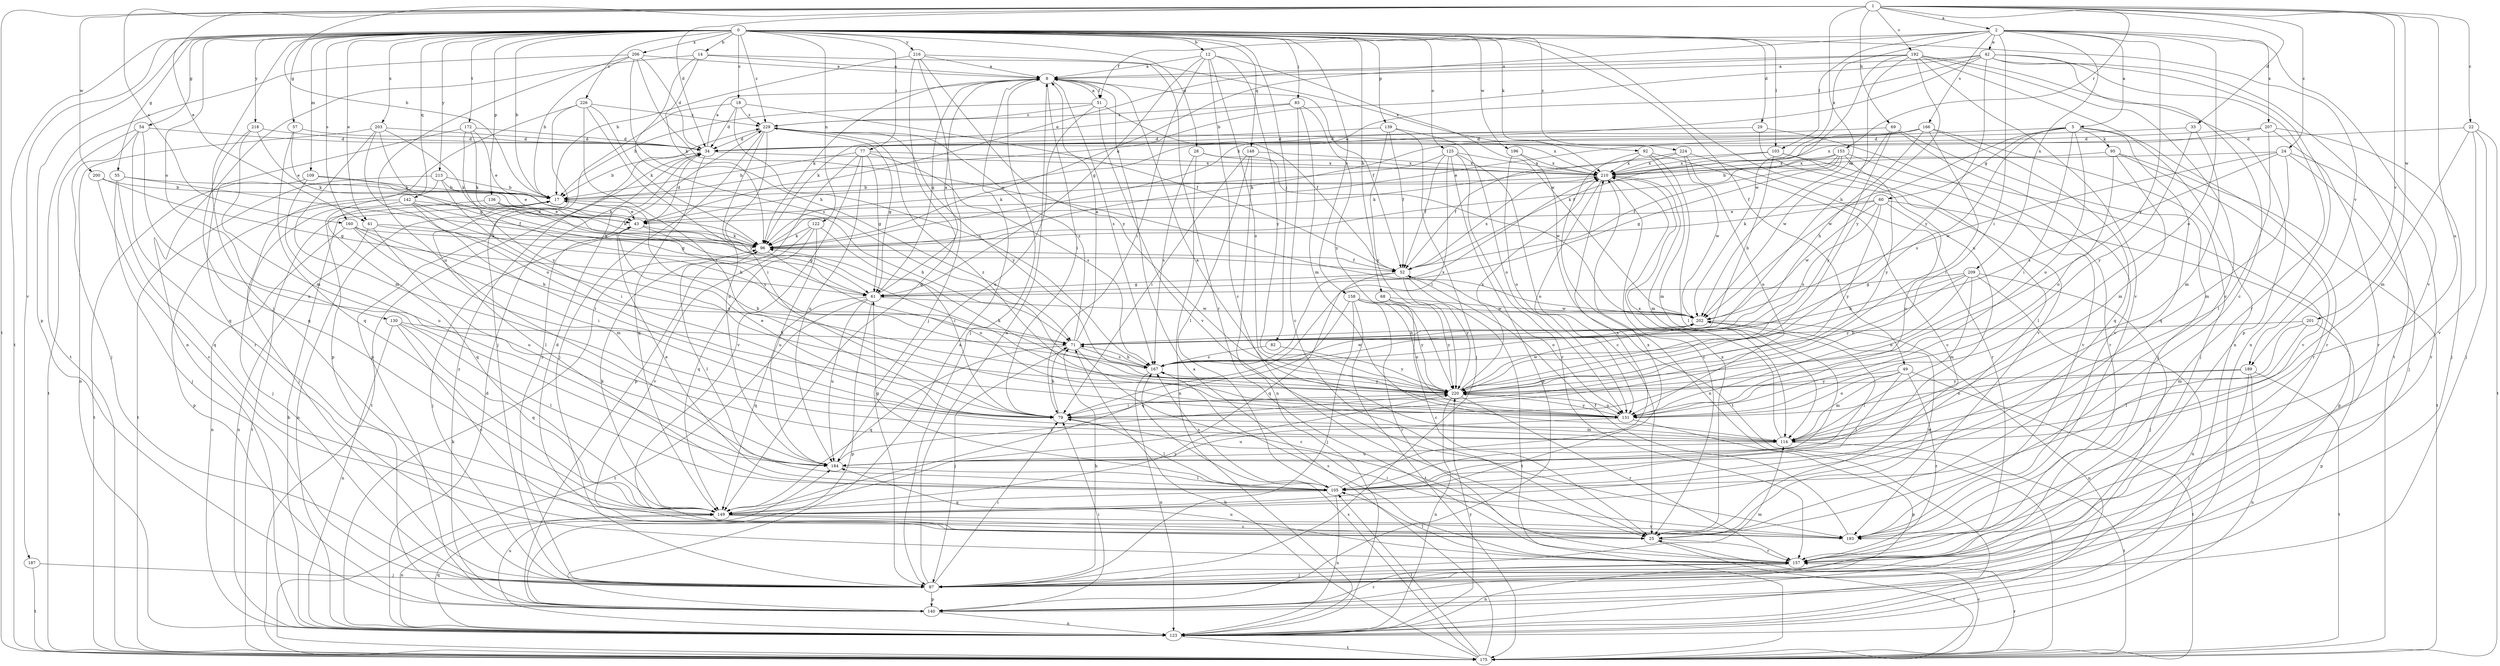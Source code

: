 strict digraph  {
0;
1;
2;
5;
8;
12;
14;
17;
18;
22;
24;
25;
28;
29;
33;
34;
41;
42;
43;
49;
51;
52;
54;
55;
57;
60;
61;
68;
69;
71;
77;
79;
82;
83;
87;
92;
95;
96;
103;
105;
109;
114;
122;
123;
125;
130;
131;
136;
139;
140;
142;
148;
149;
153;
157;
158;
160;
166;
167;
172;
175;
184;
187;
189;
192;
193;
196;
200;
201;
202;
203;
206;
207;
209;
210;
213;
216;
218;
220;
224;
226;
229;
0 -> 12  [label=b];
0 -> 14  [label=b];
0 -> 17  [label=b];
0 -> 18  [label=c];
0 -> 28  [label=d];
0 -> 29  [label=d];
0 -> 41  [label=e];
0 -> 49  [label=f];
0 -> 54  [label=g];
0 -> 55  [label=g];
0 -> 57  [label=g];
0 -> 68  [label=h];
0 -> 77  [label=i];
0 -> 82  [label=j];
0 -> 83  [label=j];
0 -> 87  [label=j];
0 -> 92  [label=k];
0 -> 103  [label=l];
0 -> 109  [label=m];
0 -> 122  [label=n];
0 -> 125  [label=o];
0 -> 130  [label=o];
0 -> 136  [label=p];
0 -> 139  [label=p];
0 -> 140  [label=p];
0 -> 142  [label=q];
0 -> 148  [label=q];
0 -> 158  [label=s];
0 -> 160  [label=s];
0 -> 172  [label=t];
0 -> 175  [label=t];
0 -> 184  [label=u];
0 -> 187  [label=v];
0 -> 189  [label=v];
0 -> 196  [label=w];
0 -> 203  [label=x];
0 -> 206  [label=x];
0 -> 213  [label=y];
0 -> 216  [label=y];
0 -> 218  [label=y];
0 -> 224  [label=z];
0 -> 226  [label=z];
0 -> 229  [label=z];
1 -> 2  [label=a];
1 -> 17  [label=b];
1 -> 22  [label=c];
1 -> 24  [label=c];
1 -> 33  [label=d];
1 -> 34  [label=d];
1 -> 41  [label=e];
1 -> 69  [label=h];
1 -> 153  [label=r];
1 -> 160  [label=s];
1 -> 175  [label=t];
1 -> 184  [label=u];
1 -> 189  [label=v];
1 -> 192  [label=v];
1 -> 200  [label=w];
1 -> 201  [label=w];
1 -> 202  [label=w];
2 -> 5  [label=a];
2 -> 42  [label=e];
2 -> 43  [label=e];
2 -> 51  [label=f];
2 -> 79  [label=i];
2 -> 103  [label=l];
2 -> 131  [label=o];
2 -> 166  [label=s];
2 -> 193  [label=v];
2 -> 207  [label=x];
2 -> 209  [label=x];
2 -> 210  [label=x];
2 -> 220  [label=y];
5 -> 43  [label=e];
5 -> 60  [label=g];
5 -> 79  [label=i];
5 -> 95  [label=k];
5 -> 131  [label=o];
5 -> 149  [label=q];
5 -> 157  [label=r];
5 -> 167  [label=s];
5 -> 202  [label=w];
8 -> 51  [label=f];
8 -> 52  [label=f];
8 -> 61  [label=g];
8 -> 79  [label=i];
8 -> 87  [label=j];
8 -> 96  [label=k];
8 -> 167  [label=s];
12 -> 8  [label=a];
12 -> 25  [label=c];
12 -> 61  [label=g];
12 -> 79  [label=i];
12 -> 131  [label=o];
12 -> 202  [label=w];
12 -> 220  [label=y];
14 -> 8  [label=a];
14 -> 96  [label=k];
14 -> 123  [label=n];
14 -> 167  [label=s];
14 -> 210  [label=x];
17 -> 43  [label=e];
17 -> 71  [label=h];
17 -> 105  [label=l];
17 -> 123  [label=n];
17 -> 175  [label=t];
18 -> 34  [label=d];
18 -> 52  [label=f];
18 -> 140  [label=p];
18 -> 167  [label=s];
18 -> 229  [label=z];
22 -> 34  [label=d];
22 -> 87  [label=j];
22 -> 114  [label=m];
22 -> 175  [label=t];
22 -> 193  [label=v];
24 -> 87  [label=j];
24 -> 114  [label=m];
24 -> 157  [label=r];
24 -> 167  [label=s];
24 -> 202  [label=w];
24 -> 210  [label=x];
25 -> 157  [label=r];
25 -> 175  [label=t];
25 -> 202  [label=w];
25 -> 210  [label=x];
28 -> 123  [label=n];
28 -> 167  [label=s];
28 -> 202  [label=w];
28 -> 210  [label=x];
29 -> 34  [label=d];
29 -> 157  [label=r];
29 -> 193  [label=v];
33 -> 34  [label=d];
33 -> 114  [label=m];
33 -> 220  [label=y];
34 -> 8  [label=a];
34 -> 17  [label=b];
34 -> 149  [label=q];
34 -> 175  [label=t];
34 -> 210  [label=x];
41 -> 96  [label=k];
41 -> 123  [label=n];
41 -> 184  [label=u];
41 -> 220  [label=y];
42 -> 8  [label=a];
42 -> 17  [label=b];
42 -> 25  [label=c];
42 -> 43  [label=e];
42 -> 96  [label=k];
42 -> 123  [label=n];
42 -> 157  [label=r];
42 -> 175  [label=t];
42 -> 220  [label=y];
43 -> 34  [label=d];
43 -> 61  [label=g];
43 -> 87  [label=j];
43 -> 96  [label=k];
49 -> 105  [label=l];
49 -> 114  [label=m];
49 -> 131  [label=o];
49 -> 157  [label=r];
49 -> 175  [label=t];
49 -> 220  [label=y];
51 -> 8  [label=a];
51 -> 17  [label=b];
51 -> 52  [label=f];
51 -> 184  [label=u];
51 -> 193  [label=v];
51 -> 229  [label=z];
52 -> 61  [label=g];
52 -> 131  [label=o];
52 -> 149  [label=q];
52 -> 175  [label=t];
52 -> 210  [label=x];
52 -> 220  [label=y];
54 -> 34  [label=d];
54 -> 87  [label=j];
54 -> 149  [label=q];
54 -> 175  [label=t];
54 -> 184  [label=u];
55 -> 17  [label=b];
55 -> 52  [label=f];
55 -> 87  [label=j];
55 -> 149  [label=q];
57 -> 34  [label=d];
57 -> 96  [label=k];
57 -> 149  [label=q];
60 -> 43  [label=e];
60 -> 96  [label=k];
60 -> 131  [label=o];
60 -> 140  [label=p];
60 -> 167  [label=s];
60 -> 202  [label=w];
60 -> 220  [label=y];
61 -> 8  [label=a];
61 -> 140  [label=p];
61 -> 149  [label=q];
61 -> 175  [label=t];
61 -> 184  [label=u];
61 -> 202  [label=w];
68 -> 25  [label=c];
68 -> 202  [label=w];
68 -> 220  [label=y];
69 -> 34  [label=d];
69 -> 87  [label=j];
69 -> 193  [label=v];
69 -> 202  [label=w];
69 -> 220  [label=y];
71 -> 8  [label=a];
71 -> 25  [label=c];
71 -> 87  [label=j];
71 -> 149  [label=q];
71 -> 167  [label=s];
71 -> 229  [label=z];
77 -> 17  [label=b];
77 -> 61  [label=g];
77 -> 140  [label=p];
77 -> 167  [label=s];
77 -> 184  [label=u];
77 -> 193  [label=v];
77 -> 210  [label=x];
79 -> 43  [label=e];
79 -> 71  [label=h];
79 -> 105  [label=l];
79 -> 114  [label=m];
82 -> 167  [label=s];
82 -> 220  [label=y];
83 -> 25  [label=c];
83 -> 96  [label=k];
83 -> 114  [label=m];
83 -> 220  [label=y];
83 -> 229  [label=z];
87 -> 8  [label=a];
87 -> 71  [label=h];
87 -> 79  [label=i];
87 -> 114  [label=m];
87 -> 140  [label=p];
87 -> 229  [label=z];
92 -> 25  [label=c];
92 -> 105  [label=l];
92 -> 114  [label=m];
92 -> 123  [label=n];
92 -> 210  [label=x];
95 -> 114  [label=m];
95 -> 131  [label=o];
95 -> 157  [label=r];
95 -> 175  [label=t];
95 -> 210  [label=x];
96 -> 52  [label=f];
96 -> 105  [label=l];
96 -> 131  [label=o];
103 -> 71  [label=h];
103 -> 96  [label=k];
103 -> 105  [label=l];
103 -> 193  [label=v];
103 -> 210  [label=x];
105 -> 43  [label=e];
105 -> 61  [label=g];
105 -> 123  [label=n];
105 -> 149  [label=q];
105 -> 167  [label=s];
105 -> 210  [label=x];
109 -> 17  [label=b];
109 -> 43  [label=e];
109 -> 175  [label=t];
109 -> 184  [label=u];
114 -> 8  [label=a];
114 -> 175  [label=t];
114 -> 184  [label=u];
114 -> 210  [label=x];
122 -> 79  [label=i];
122 -> 96  [label=k];
122 -> 149  [label=q];
122 -> 184  [label=u];
122 -> 193  [label=v];
123 -> 17  [label=b];
123 -> 34  [label=d];
123 -> 96  [label=k];
123 -> 149  [label=q];
123 -> 175  [label=t];
123 -> 184  [label=u];
123 -> 220  [label=y];
125 -> 25  [label=c];
125 -> 52  [label=f];
125 -> 79  [label=i];
125 -> 96  [label=k];
125 -> 140  [label=p];
125 -> 157  [label=r];
125 -> 210  [label=x];
130 -> 25  [label=c];
130 -> 71  [label=h];
130 -> 105  [label=l];
130 -> 123  [label=n];
130 -> 149  [label=q];
131 -> 17  [label=b];
131 -> 140  [label=p];
131 -> 184  [label=u];
131 -> 220  [label=y];
131 -> 229  [label=z];
136 -> 43  [label=e];
136 -> 96  [label=k];
136 -> 149  [label=q];
136 -> 167  [label=s];
139 -> 34  [label=d];
139 -> 52  [label=f];
139 -> 87  [label=j];
139 -> 131  [label=o];
139 -> 220  [label=y];
140 -> 8  [label=a];
140 -> 79  [label=i];
140 -> 123  [label=n];
140 -> 157  [label=r];
140 -> 229  [label=z];
142 -> 43  [label=e];
142 -> 61  [label=g];
142 -> 71  [label=h];
142 -> 79  [label=i];
142 -> 87  [label=j];
142 -> 140  [label=p];
148 -> 79  [label=i];
148 -> 105  [label=l];
148 -> 123  [label=n];
148 -> 210  [label=x];
149 -> 25  [label=c];
149 -> 96  [label=k];
149 -> 123  [label=n];
149 -> 193  [label=v];
149 -> 210  [label=x];
149 -> 220  [label=y];
153 -> 17  [label=b];
153 -> 52  [label=f];
153 -> 61  [label=g];
153 -> 96  [label=k];
153 -> 193  [label=v];
153 -> 210  [label=x];
153 -> 220  [label=y];
157 -> 87  [label=j];
157 -> 105  [label=l];
157 -> 123  [label=n];
157 -> 167  [label=s];
157 -> 184  [label=u];
158 -> 87  [label=j];
158 -> 131  [label=o];
158 -> 149  [label=q];
158 -> 157  [label=r];
158 -> 175  [label=t];
158 -> 202  [label=w];
158 -> 220  [label=y];
160 -> 71  [label=h];
160 -> 79  [label=i];
160 -> 96  [label=k];
160 -> 114  [label=m];
160 -> 123  [label=n];
166 -> 34  [label=d];
166 -> 52  [label=f];
166 -> 71  [label=h];
166 -> 79  [label=i];
166 -> 87  [label=j];
166 -> 96  [label=k];
166 -> 149  [label=q];
167 -> 71  [label=h];
167 -> 123  [label=n];
167 -> 202  [label=w];
167 -> 210  [label=x];
167 -> 220  [label=y];
172 -> 34  [label=d];
172 -> 43  [label=e];
172 -> 96  [label=k];
172 -> 157  [label=r];
172 -> 220  [label=y];
175 -> 8  [label=a];
175 -> 25  [label=c];
175 -> 71  [label=h];
175 -> 105  [label=l];
175 -> 157  [label=r];
175 -> 167  [label=s];
184 -> 105  [label=l];
184 -> 220  [label=y];
187 -> 87  [label=j];
187 -> 175  [label=t];
189 -> 87  [label=j];
189 -> 123  [label=n];
189 -> 131  [label=o];
189 -> 175  [label=t];
189 -> 220  [label=y];
192 -> 8  [label=a];
192 -> 25  [label=c];
192 -> 71  [label=h];
192 -> 96  [label=k];
192 -> 123  [label=n];
192 -> 140  [label=p];
192 -> 193  [label=v];
192 -> 202  [label=w];
192 -> 220  [label=y];
193 -> 34  [label=d];
193 -> 52  [label=f];
193 -> 79  [label=i];
196 -> 131  [label=o];
196 -> 175  [label=t];
196 -> 210  [label=x];
200 -> 17  [label=b];
200 -> 25  [label=c];
200 -> 61  [label=g];
201 -> 71  [label=h];
201 -> 105  [label=l];
201 -> 114  [label=m];
201 -> 140  [label=p];
202 -> 71  [label=h];
202 -> 105  [label=l];
202 -> 123  [label=n];
203 -> 34  [label=d];
203 -> 61  [label=g];
203 -> 96  [label=k];
203 -> 114  [label=m];
203 -> 123  [label=n];
203 -> 131  [label=o];
206 -> 8  [label=a];
206 -> 17  [label=b];
206 -> 34  [label=d];
206 -> 71  [label=h];
206 -> 175  [label=t];
206 -> 184  [label=u];
206 -> 202  [label=w];
207 -> 34  [label=d];
207 -> 87  [label=j];
207 -> 105  [label=l];
207 -> 157  [label=r];
207 -> 210  [label=x];
209 -> 61  [label=g];
209 -> 71  [label=h];
209 -> 87  [label=j];
209 -> 114  [label=m];
209 -> 123  [label=n];
209 -> 131  [label=o];
209 -> 220  [label=y];
210 -> 17  [label=b];
210 -> 25  [label=c];
210 -> 114  [label=m];
210 -> 131  [label=o];
213 -> 17  [label=b];
213 -> 79  [label=i];
213 -> 87  [label=j];
213 -> 96  [label=k];
213 -> 175  [label=t];
216 -> 8  [label=a];
216 -> 17  [label=b];
216 -> 87  [label=j];
216 -> 149  [label=q];
216 -> 157  [label=r];
216 -> 220  [label=y];
218 -> 34  [label=d];
218 -> 43  [label=e];
218 -> 114  [label=m];
218 -> 149  [label=q];
220 -> 79  [label=i];
220 -> 96  [label=k];
220 -> 123  [label=n];
220 -> 131  [label=o];
220 -> 157  [label=r];
220 -> 202  [label=w];
220 -> 210  [label=x];
224 -> 52  [label=f];
224 -> 131  [label=o];
224 -> 157  [label=r];
224 -> 202  [label=w];
224 -> 210  [label=x];
226 -> 79  [label=i];
226 -> 87  [label=j];
226 -> 96  [label=k];
226 -> 140  [label=p];
226 -> 220  [label=y];
226 -> 229  [label=z];
229 -> 34  [label=d];
229 -> 61  [label=g];
229 -> 79  [label=i];
229 -> 87  [label=j];
229 -> 184  [label=u];
229 -> 210  [label=x];
229 -> 220  [label=y];
}

